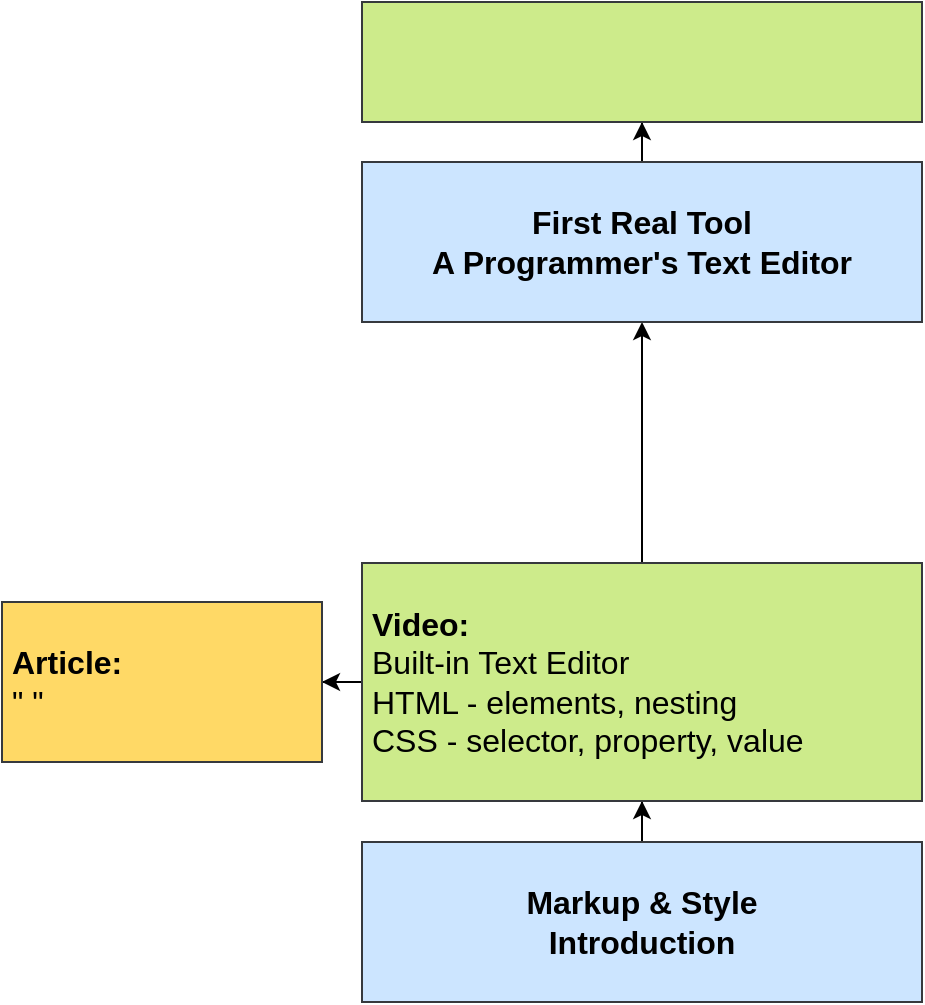 <mxfile version="14.9.0" type="github">
  <diagram id="6a731a19-8d31-9384-78a2-239565b7b9f0" name="Page-1">
    <mxGraphModel dx="786" dy="517" grid="1" gridSize="10" guides="1" tooltips="1" connect="1" arrows="1" fold="1" page="1" pageScale="1" pageWidth="1169" pageHeight="827" background="none" math="0" shadow="0">
      <root>
        <mxCell id="0" />
        <mxCell id="1" parent="0" />
        <mxCell id="-PBlD_hnhcM8vueIsHl9-1780" value="" style="edgeStyle=orthogonalEdgeStyle;rounded=0;orthogonalLoop=1;jettySize=auto;html=1;" edge="1" parent="1" source="1749" target="-PBlD_hnhcM8vueIsHl9-1779">
          <mxGeometry relative="1" as="geometry" />
        </mxCell>
        <mxCell id="1749" value="&lt;div&gt;Markup &amp;amp; Style&lt;/div&gt;&lt;div&gt;Introduction&lt;br&gt;&lt;/div&gt;" style="rounded=1;whiteSpace=wrap;html=1;shadow=0;labelBackgroundColor=none;strokeColor=#36393d;strokeWidth=1;fillColor=#cce5ff;fontFamily=Helvetica;fontSize=16;align=center;fontStyle=1;spacing=5;arcSize=0;perimeterSpacing=2;" parent="1" vertex="1">
          <mxGeometry x="400" y="500" width="280" height="80" as="geometry" />
        </mxCell>
        <mxCell id="-PBlD_hnhcM8vueIsHl9-1782" value="" style="edgeStyle=orthogonalEdgeStyle;rounded=0;orthogonalLoop=1;jettySize=auto;html=1;" edge="1" parent="1" source="-PBlD_hnhcM8vueIsHl9-1779" target="-PBlD_hnhcM8vueIsHl9-1781">
          <mxGeometry relative="1" as="geometry" />
        </mxCell>
        <mxCell id="-PBlD_hnhcM8vueIsHl9-1784" value="" style="edgeStyle=orthogonalEdgeStyle;rounded=0;orthogonalLoop=1;jettySize=auto;html=1;" edge="1" parent="1" source="-PBlD_hnhcM8vueIsHl9-1779" target="-PBlD_hnhcM8vueIsHl9-1783">
          <mxGeometry relative="1" as="geometry" />
        </mxCell>
        <mxCell id="-PBlD_hnhcM8vueIsHl9-1779" value="&lt;div&gt;Video:&lt;/div&gt;&lt;div&gt;&lt;span style=&quot;font-weight: normal&quot;&gt;Built-in Text Editor&lt;br&gt;&lt;/span&gt;&lt;/div&gt;&lt;div&gt;&lt;span style=&quot;font-weight: normal&quot;&gt;HTML - elements, nesting &lt;br&gt;&lt;/span&gt;&lt;/div&gt;&lt;div&gt;&lt;span style=&quot;font-weight: normal&quot;&gt;CSS - selector, property, value&lt;/span&gt;&lt;br&gt;&lt;/div&gt;" style="whiteSpace=wrap;html=1;rounded=1;shadow=0;fontSize=16;fontStyle=1;strokeColor=#36393d;strokeWidth=1;fillColor=#cdeb8b;spacing=5;arcSize=0;align=left;" vertex="1" parent="1">
          <mxGeometry x="400" y="360.5" width="280" height="119" as="geometry" />
        </mxCell>
        <mxCell id="-PBlD_hnhcM8vueIsHl9-1781" value="&lt;div&gt;Article:&lt;/div&gt;&lt;div&gt;&lt;span style=&quot;font-weight: normal&quot;&gt;&quot; &quot;&lt;/span&gt;&lt;br&gt;&lt;/div&gt;" style="whiteSpace=wrap;html=1;rounded=1;shadow=0;fontSize=16;fontStyle=1;align=left;strokeColor=#36393d;strokeWidth=1;spacing=5;arcSize=0;fillColor=#FFD966;" vertex="1" parent="1">
          <mxGeometry x="220" y="380" width="160" height="80" as="geometry" />
        </mxCell>
        <mxCell id="-PBlD_hnhcM8vueIsHl9-1786" value="" style="edgeStyle=orthogonalEdgeStyle;rounded=0;orthogonalLoop=1;jettySize=auto;html=1;" edge="1" parent="1" source="-PBlD_hnhcM8vueIsHl9-1783" target="-PBlD_hnhcM8vueIsHl9-1785">
          <mxGeometry relative="1" as="geometry" />
        </mxCell>
        <mxCell id="-PBlD_hnhcM8vueIsHl9-1783" value="&lt;div&gt;First Real Tool&lt;/div&gt;&lt;div&gt;A Programmer&#39;s Text Editor&lt;br&gt;&lt;/div&gt;" style="whiteSpace=wrap;html=1;rounded=1;shadow=0;fontSize=16;fontStyle=1;align=center;strokeColor=#36393d;strokeWidth=1;fillColor=#cce5ff;spacing=5;arcSize=0;" vertex="1" parent="1">
          <mxGeometry x="400" y="160" width="280" height="80" as="geometry" />
        </mxCell>
        <mxCell id="-PBlD_hnhcM8vueIsHl9-1785" value="" style="whiteSpace=wrap;html=1;rounded=1;shadow=0;fontSize=16;fontStyle=1;strokeColor=#36393d;strokeWidth=1;fillColor=#cdeb8b;spacing=5;arcSize=0;" vertex="1" parent="1">
          <mxGeometry x="400" y="80" width="280" height="60" as="geometry" />
        </mxCell>
      </root>
    </mxGraphModel>
  </diagram>
</mxfile>
